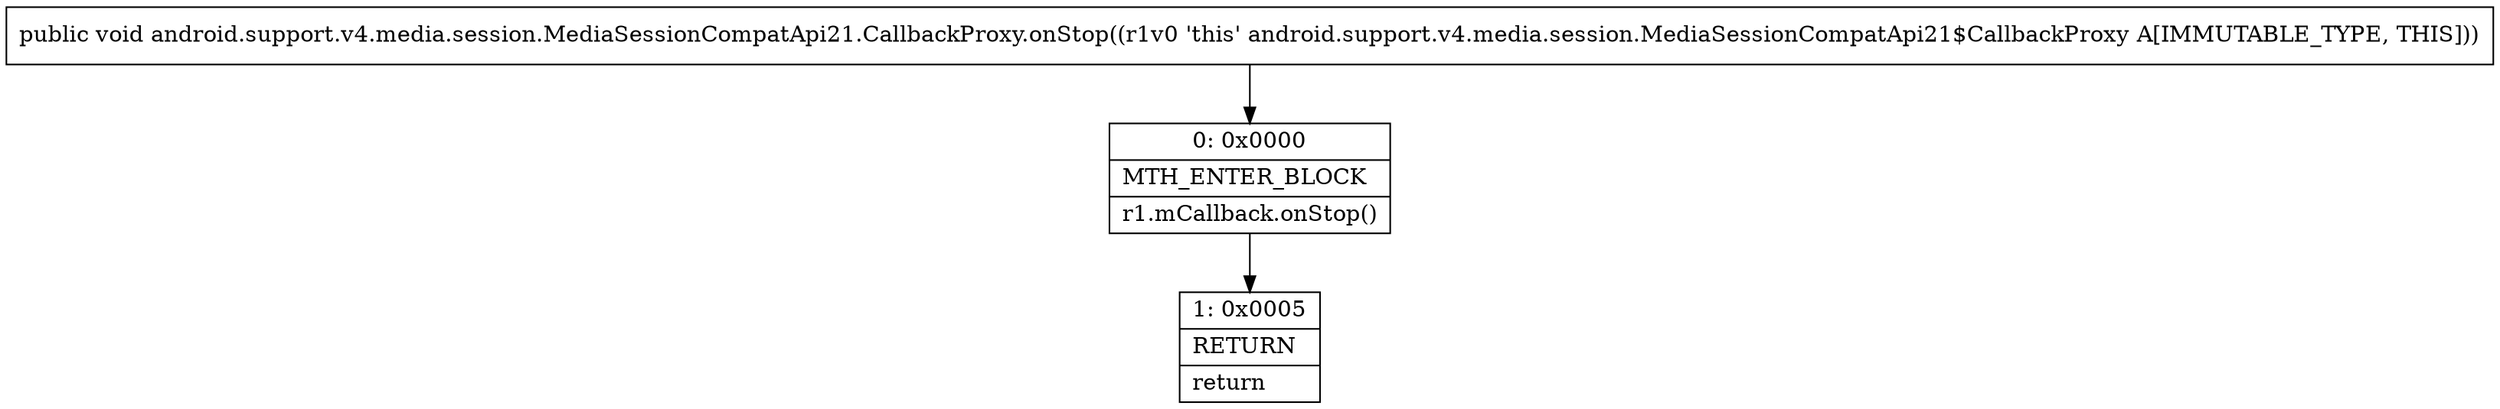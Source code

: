 digraph "CFG forandroid.support.v4.media.session.MediaSessionCompatApi21.CallbackProxy.onStop()V" {
Node_0 [shape=record,label="{0\:\ 0x0000|MTH_ENTER_BLOCK\l|r1.mCallback.onStop()\l}"];
Node_1 [shape=record,label="{1\:\ 0x0005|RETURN\l|return\l}"];
MethodNode[shape=record,label="{public void android.support.v4.media.session.MediaSessionCompatApi21.CallbackProxy.onStop((r1v0 'this' android.support.v4.media.session.MediaSessionCompatApi21$CallbackProxy A[IMMUTABLE_TYPE, THIS])) }"];
MethodNode -> Node_0;
Node_0 -> Node_1;
}

